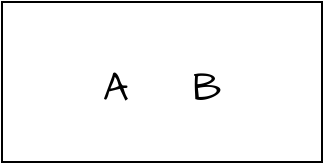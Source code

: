 <mxfile version="@DRAWIO-VERSION@" type="github">
  <diagram id="2rW0sY5oKlJt-1uiTSEh" name="Page-1">
    <mxGraphModel dx="1711" dy="824" grid="0" gridSize="10" guides="1" tooltips="1" connect="1" arrows="1" fold="1" page="0" pageScale="1" pageWidth="850" pageHeight="1100" math="0" shadow="0">
      <root>
        <mxCell id="0" />
        <mxCell id="1" parent="0" />
        <mxCell id="kmIVUHvl50V92kPGeals-1" value="A    B" style="rounded=0;sketch=0;hachureGap=4;fontFamily=Architects Daughter;fontSource=https%3A%2F%2Ffonts.googleapis.com%2Fcss%3Ffamily%3DArchitects%2BDaughter;fontSize=20;" vertex="1" parent="1">
          <mxGeometry x="43" y="232" width="160" height="80" as="geometry" />
        </mxCell>
      </root>
    </mxGraphModel>
  </diagram>
</mxfile>
